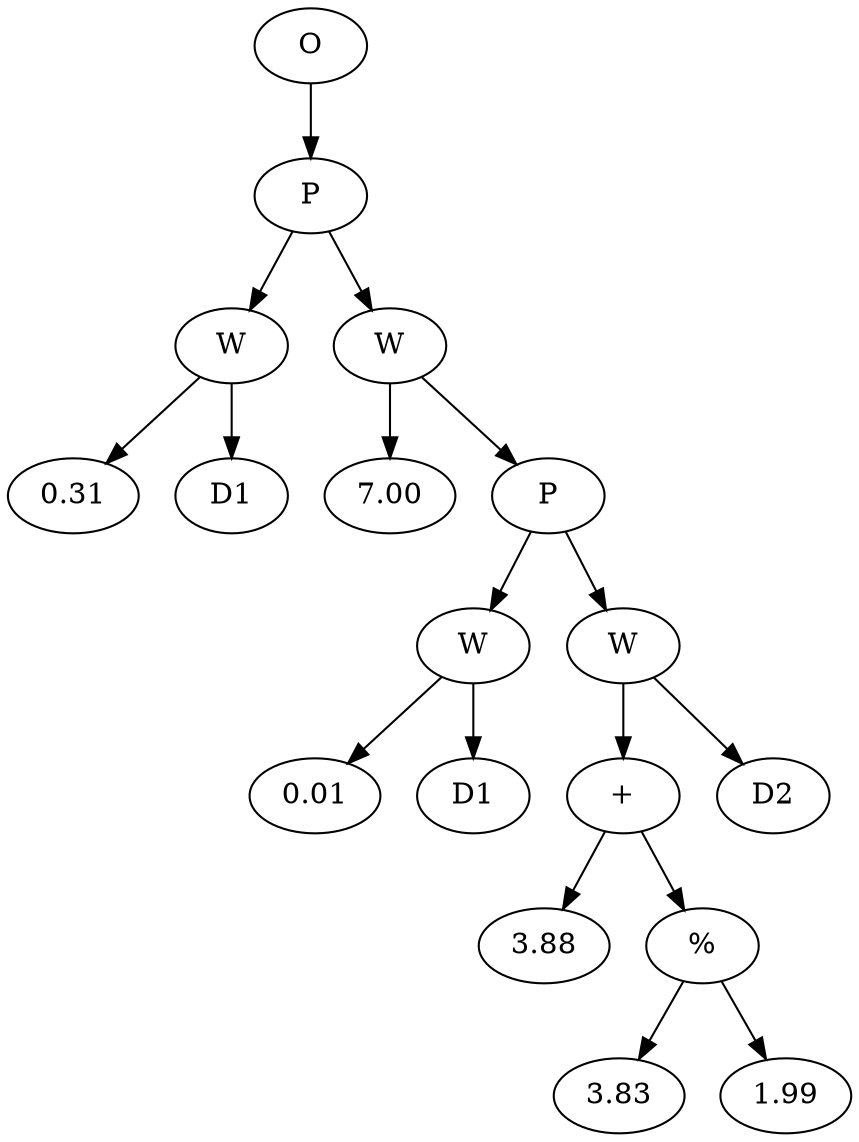 // Tree
digraph {
	2194135 [label=O]
	2194136 [label=P]
	2194135 -> 2194136
	2194137 [label=W]
	2194136 -> 2194137
	2194138 [label=0.31]
	2194137 -> 2194138
	2194139 [label=D1]
	2194137 -> 2194139
	2194140 [label=W]
	2194136 -> 2194140
	2194141 [label=7.00]
	2194140 -> 2194141
	2194142 [label=P]
	2194140 -> 2194142
	2194143 [label=W]
	2194142 -> 2194143
	2194144 [label=0.01]
	2194143 -> 2194144
	2194145 [label=D1]
	2194143 -> 2194145
	2194146 [label=W]
	2194142 -> 2194146
	2194147 [label="+"]
	2194146 -> 2194147
	2194148 [label=3.88]
	2194147 -> 2194148
	2194149 [label="%"]
	2194147 -> 2194149
	2194150 [label=3.83]
	2194149 -> 2194150
	2194151 [label=1.99]
	2194149 -> 2194151
	2194152 [label=D2]
	2194146 -> 2194152
}
